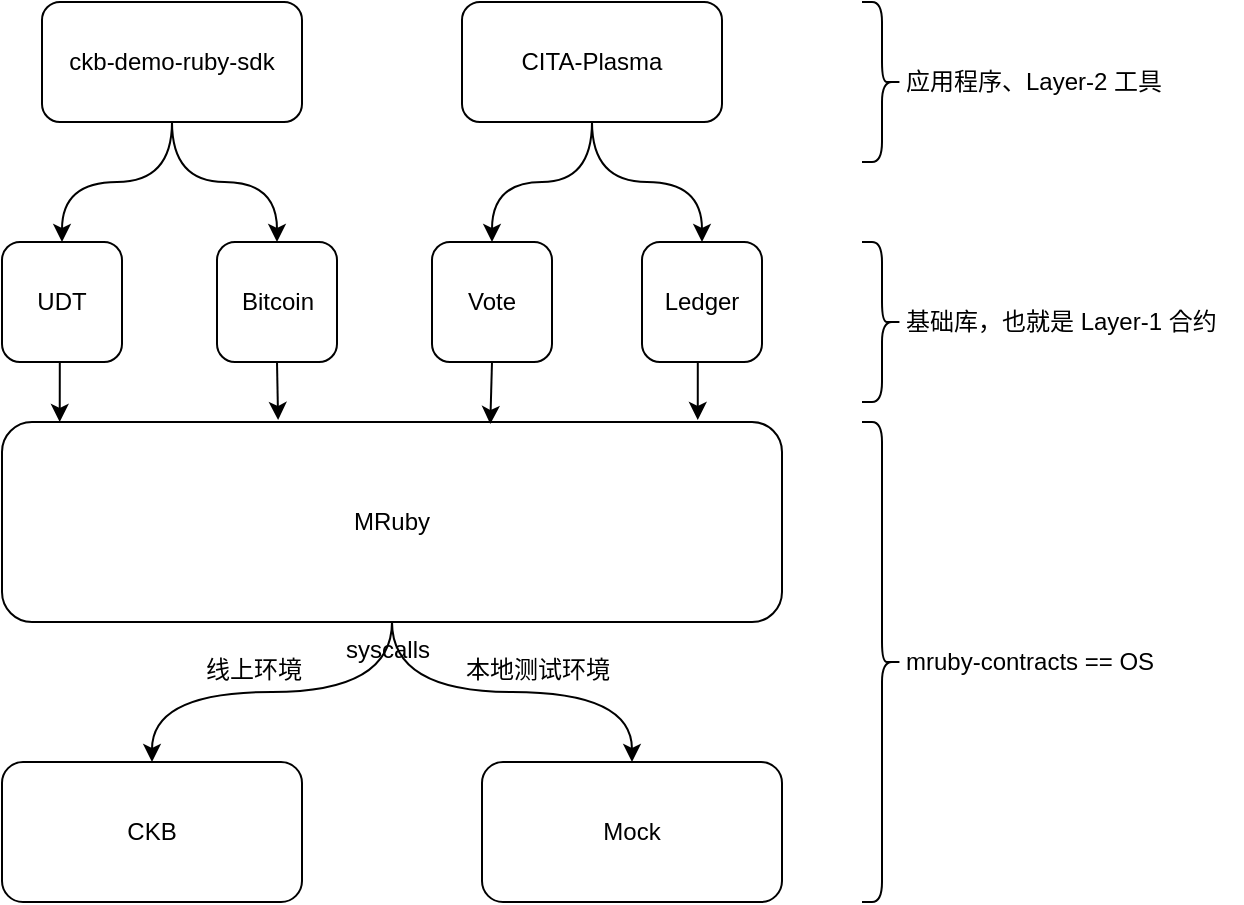 <mxfile version="10.4.9" type="github"><diagram id="p0XqQv-OcpRg8WwpyLFt" name="Page-1"><mxGraphModel dx="918" dy="648" grid="1" gridSize="10" guides="1" tooltips="1" connect="1" arrows="1" fold="1" page="1" pageScale="1" pageWidth="850" pageHeight="1100" math="0" shadow="0"><root><mxCell id="0"/><mxCell id="1" parent="0"/><mxCell id="VoSFv75W9N8mPNS6MkeI-4" style="edgeStyle=orthogonalEdgeStyle;rounded=0;orthogonalLoop=1;jettySize=auto;html=1;entryX=0.5;entryY=0;entryDx=0;entryDy=0;curved=1;" edge="1" parent="1" source="VoSFv75W9N8mPNS6MkeI-1" target="VoSFv75W9N8mPNS6MkeI-2"><mxGeometry relative="1" as="geometry"/></mxCell><mxCell id="VoSFv75W9N8mPNS6MkeI-5" style="edgeStyle=orthogonalEdgeStyle;rounded=0;orthogonalLoop=1;jettySize=auto;html=1;exitX=0.5;exitY=1;exitDx=0;exitDy=0;entryX=0.5;entryY=0;entryDx=0;entryDy=0;curved=1;" edge="1" parent="1" source="VoSFv75W9N8mPNS6MkeI-1" target="VoSFv75W9N8mPNS6MkeI-3"><mxGeometry relative="1" as="geometry"/></mxCell><mxCell id="VoSFv75W9N8mPNS6MkeI-1" value="MRuby" style="rounded=1;whiteSpace=wrap;html=1;" vertex="1" parent="1"><mxGeometry x="180" y="210" width="390" height="100" as="geometry"/></mxCell><mxCell id="VoSFv75W9N8mPNS6MkeI-2" value="CKB" style="rounded=1;whiteSpace=wrap;html=1;" vertex="1" parent="1"><mxGeometry x="180" y="380" width="150" height="70" as="geometry"/></mxCell><mxCell id="VoSFv75W9N8mPNS6MkeI-3" value="Mock" style="rounded=1;whiteSpace=wrap;html=1;" vertex="1" parent="1"><mxGeometry x="420" y="380" width="150" height="70" as="geometry"/></mxCell><mxCell id="VoSFv75W9N8mPNS6MkeI-6" value="线上环境" style="text;html=1;resizable=0;points=[];autosize=1;align=left;verticalAlign=top;spacingTop=-4;" vertex="1" parent="1"><mxGeometry x="280" y="324" width="60" height="20" as="geometry"/></mxCell><mxCell id="VoSFv75W9N8mPNS6MkeI-7" value="本地测试环境" style="text;html=1;resizable=0;points=[];autosize=1;align=left;verticalAlign=top;spacingTop=-4;" vertex="1" parent="1"><mxGeometry x="410" y="324" width="90" height="20" as="geometry"/></mxCell><mxCell id="VoSFv75W9N8mPNS6MkeI-8" value="syscalls" style="text;html=1;resizable=0;points=[];autosize=1;align=left;verticalAlign=top;spacingTop=-4;" vertex="1" parent="1"><mxGeometry x="350" y="314" width="60" height="20" as="geometry"/></mxCell><mxCell id="VoSFv75W9N8mPNS6MkeI-9" value="" style="shape=curlyBracket;whiteSpace=wrap;html=1;rounded=1;direction=west;" vertex="1" parent="1"><mxGeometry x="610" y="210" width="20" height="240" as="geometry"/></mxCell><mxCell id="VoSFv75W9N8mPNS6MkeI-10" value="mruby-contracts == OS" style="text;html=1;resizable=0;points=[];autosize=1;align=left;verticalAlign=top;spacingTop=-4;" vertex="1" parent="1"><mxGeometry x="630" y="320" width="140" height="20" as="geometry"/></mxCell><mxCell id="VoSFv75W9N8mPNS6MkeI-16" style="edgeStyle=orthogonalEdgeStyle;rounded=0;orthogonalLoop=1;jettySize=auto;html=1;exitX=0.5;exitY=1;exitDx=0;exitDy=0;entryX=0.074;entryY=0;entryDx=0;entryDy=0;entryPerimeter=0;" edge="1" parent="1" source="VoSFv75W9N8mPNS6MkeI-12" target="VoSFv75W9N8mPNS6MkeI-1"><mxGeometry relative="1" as="geometry"/></mxCell><mxCell id="VoSFv75W9N8mPNS6MkeI-12" value="UDT" style="rounded=1;whiteSpace=wrap;html=1;" vertex="1" parent="1"><mxGeometry x="180" y="120" width="60" height="60" as="geometry"/></mxCell><mxCell id="VoSFv75W9N8mPNS6MkeI-17" style="edgeStyle=orthogonalEdgeStyle;rounded=0;orthogonalLoop=1;jettySize=auto;html=1;exitX=0.5;exitY=1;exitDx=0;exitDy=0;entryX=0.354;entryY=-0.01;entryDx=0;entryDy=0;entryPerimeter=0;" edge="1" parent="1" source="VoSFv75W9N8mPNS6MkeI-13" target="VoSFv75W9N8mPNS6MkeI-1"><mxGeometry relative="1" as="geometry"/></mxCell><mxCell id="VoSFv75W9N8mPNS6MkeI-13" value="Bitcoin" style="rounded=1;whiteSpace=wrap;html=1;" vertex="1" parent="1"><mxGeometry x="287.5" y="120" width="60" height="60" as="geometry"/></mxCell><mxCell id="VoSFv75W9N8mPNS6MkeI-18" style="edgeStyle=orthogonalEdgeStyle;rounded=0;orthogonalLoop=1;jettySize=auto;html=1;exitX=0.5;exitY=1;exitDx=0;exitDy=0;entryX=0.626;entryY=0.01;entryDx=0;entryDy=0;entryPerimeter=0;" edge="1" parent="1" source="VoSFv75W9N8mPNS6MkeI-14" target="VoSFv75W9N8mPNS6MkeI-1"><mxGeometry relative="1" as="geometry"/></mxCell><mxCell id="VoSFv75W9N8mPNS6MkeI-14" value="Vote" style="rounded=1;whiteSpace=wrap;html=1;" vertex="1" parent="1"><mxGeometry x="395" y="120" width="60" height="60" as="geometry"/></mxCell><mxCell id="VoSFv75W9N8mPNS6MkeI-19" style="edgeStyle=orthogonalEdgeStyle;rounded=0;orthogonalLoop=1;jettySize=auto;html=1;exitX=0.5;exitY=1;exitDx=0;exitDy=0;entryX=0.892;entryY=-0.01;entryDx=0;entryDy=0;entryPerimeter=0;" edge="1" parent="1" source="VoSFv75W9N8mPNS6MkeI-15" target="VoSFv75W9N8mPNS6MkeI-1"><mxGeometry relative="1" as="geometry"/></mxCell><mxCell id="VoSFv75W9N8mPNS6MkeI-15" value="Ledger" style="rounded=1;whiteSpace=wrap;html=1;" vertex="1" parent="1"><mxGeometry x="500" y="120" width="60" height="60" as="geometry"/></mxCell><mxCell id="VoSFv75W9N8mPNS6MkeI-20" value="" style="shape=curlyBracket;whiteSpace=wrap;html=1;rounded=1;direction=west;" vertex="1" parent="1"><mxGeometry x="610" y="120" width="20" height="80" as="geometry"/></mxCell><mxCell id="VoSFv75W9N8mPNS6MkeI-21" value="基础库，也就是 Layer-1 合约&lt;br&gt;" style="text;html=1;resizable=0;points=[];autosize=1;align=left;verticalAlign=top;spacingTop=-4;" vertex="1" parent="1"><mxGeometry x="630" y="150" width="170" height="20" as="geometry"/></mxCell><mxCell id="VoSFv75W9N8mPNS6MkeI-24" style="edgeStyle=orthogonalEdgeStyle;rounded=0;orthogonalLoop=1;jettySize=auto;html=1;exitX=0.5;exitY=1;exitDx=0;exitDy=0;entryX=0.5;entryY=0;entryDx=0;entryDy=0;curved=1;" edge="1" parent="1" source="VoSFv75W9N8mPNS6MkeI-22" target="VoSFv75W9N8mPNS6MkeI-12"><mxGeometry relative="1" as="geometry"/></mxCell><mxCell id="VoSFv75W9N8mPNS6MkeI-25" style="edgeStyle=orthogonalEdgeStyle;curved=1;rounded=0;orthogonalLoop=1;jettySize=auto;html=1;exitX=0.5;exitY=1;exitDx=0;exitDy=0;entryX=0.5;entryY=0;entryDx=0;entryDy=0;" edge="1" parent="1" source="VoSFv75W9N8mPNS6MkeI-22" target="VoSFv75W9N8mPNS6MkeI-13"><mxGeometry relative="1" as="geometry"/></mxCell><mxCell id="VoSFv75W9N8mPNS6MkeI-22" value="ckb-demo-ruby-sdk" style="rounded=1;whiteSpace=wrap;html=1;" vertex="1" parent="1"><mxGeometry x="200" width="130" height="60" as="geometry"/></mxCell><mxCell id="VoSFv75W9N8mPNS6MkeI-26" style="edgeStyle=orthogonalEdgeStyle;curved=1;rounded=0;orthogonalLoop=1;jettySize=auto;html=1;exitX=0.5;exitY=1;exitDx=0;exitDy=0;entryX=0.5;entryY=0;entryDx=0;entryDy=0;" edge="1" parent="1" source="VoSFv75W9N8mPNS6MkeI-23" target="VoSFv75W9N8mPNS6MkeI-14"><mxGeometry relative="1" as="geometry"/></mxCell><mxCell id="VoSFv75W9N8mPNS6MkeI-27" style="edgeStyle=orthogonalEdgeStyle;curved=1;rounded=0;orthogonalLoop=1;jettySize=auto;html=1;exitX=0.5;exitY=1;exitDx=0;exitDy=0;entryX=0.5;entryY=0;entryDx=0;entryDy=0;" edge="1" parent="1" source="VoSFv75W9N8mPNS6MkeI-23" target="VoSFv75W9N8mPNS6MkeI-15"><mxGeometry relative="1" as="geometry"/></mxCell><mxCell id="VoSFv75W9N8mPNS6MkeI-23" value="CITA-Plasma" style="rounded=1;whiteSpace=wrap;html=1;" vertex="1" parent="1"><mxGeometry x="410" width="130" height="60" as="geometry"/></mxCell><mxCell id="VoSFv75W9N8mPNS6MkeI-28" value="" style="shape=curlyBracket;whiteSpace=wrap;html=1;rounded=1;direction=west;" vertex="1" parent="1"><mxGeometry x="610" width="20" height="80" as="geometry"/></mxCell><mxCell id="VoSFv75W9N8mPNS6MkeI-29" value="应用程序、Layer-2 工具" style="text;html=1;resizable=0;points=[];autosize=1;align=left;verticalAlign=top;spacingTop=-4;" vertex="1" parent="1"><mxGeometry x="630" y="30" width="140" height="20" as="geometry"/></mxCell></root></mxGraphModel></diagram></mxfile>